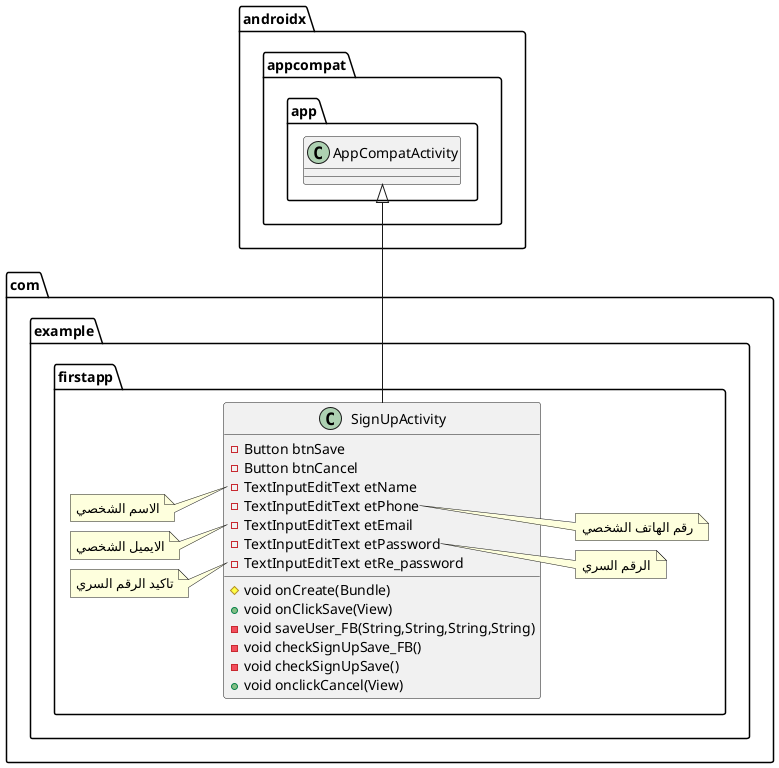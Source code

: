 @startuml
class com.example.firstapp.SignUpActivity {
- Button btnSave
- Button btnCancel
- TextInputEditText etName
- TextInputEditText etPhone
- TextInputEditText etEmail
- TextInputEditText etPassword
- TextInputEditText etRe_password
# void onCreate(Bundle)
+ void onClickSave(View)
- void saveUser_FB(String,String,String,String)
- void checkSignUpSave_FB()
- void checkSignUpSave()
+ void onclickCancel(View)
}
note left of com.example.firstapp.SignUpActivity::etName
الاسم الشخصي
end note
note right of com.example.firstapp.SignUpActivity::etPhone
رقم الهاتف الشخصي
end note
note left of com.example.firstapp.SignUpActivity::etEmail
الايميل الشخصي
end note
note right of com.example.firstapp.SignUpActivity::etPassword
الرقم السري
end note
note left of com.example.firstapp.SignUpActivity::etRe_password
تاكيد الرقم السري
end note




androidx.appcompat.app.AppCompatActivity <|-- com.example.firstapp.SignUpActivity
@enduml